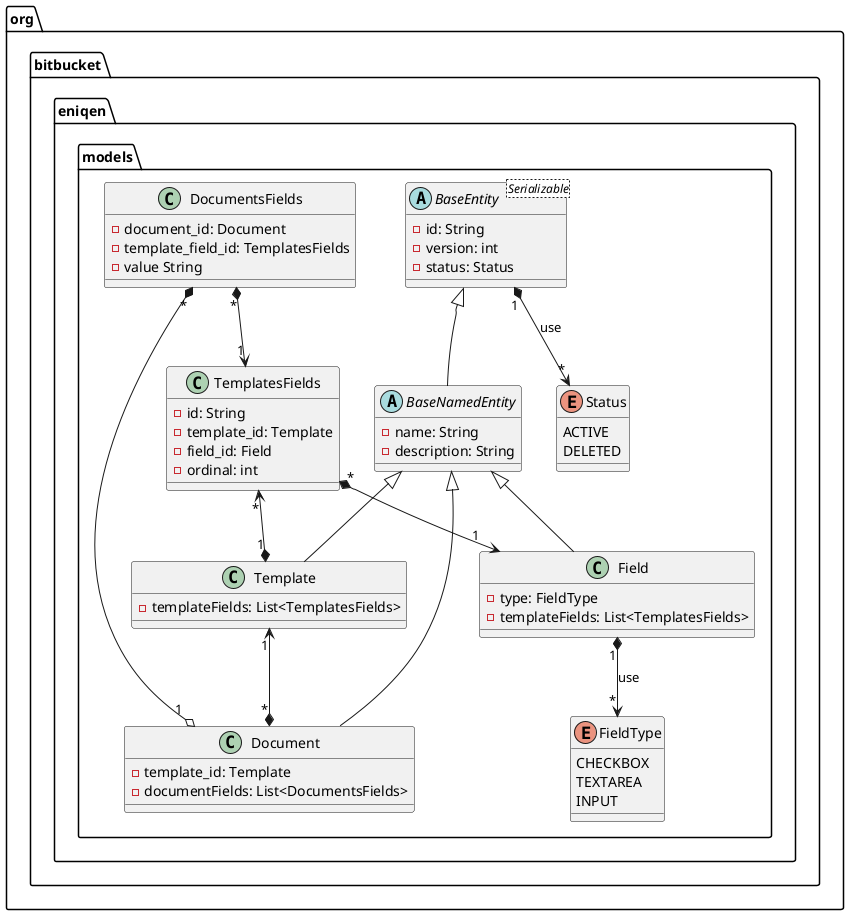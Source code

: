 @startuml

package "org.bitbucket.eniqen.models" {

    abstract class BaseEntity <Serializable> {
        -id: String
        -version: int
        -status: Status
    }

    abstract class BaseNamedEntity {
        -name: String
        -description: String
    }

    class Template {
    -templateFields: List<TemplatesFields>
    }

    class Document {
        -template_id: Template
        -documentFields: List<DocumentsFields>
    }

    class Field {
       -type: FieldType
       -templateFields: List<TemplatesFields>
    }

    class TemplatesFields {
        -id: String
        -template_id: Template
        -field_id: Field
        -ordinal: int

    }

    class DocumentsFields {
        -document_id: Document
        -template_field_id: TemplatesFields
        -value String
    }

    enum FieldType {
        CHECKBOX
        TEXTAREA
        INPUT
    }

    enum Status {
        ACTIVE
        DELETED
    }

    BaseEntity <|-- BaseNamedEntity
    BaseEntity "1" *--> "*" Status : use

    BaseNamedEntity <|-- Field
    BaseNamedEntity <|-- Template
    BaseNamedEntity <|-- Document

    TemplatesFields "*" <--* "1" Template
    TemplatesFields "*" *--> "1" Field

    DocumentsFields "*" *--> "1" TemplatesFields
    DocumentsFields "*" *--o "1" Document

    Template "1" <--* "*" Document
    Field "1" *--> "*" FieldType : use
}

@enduml